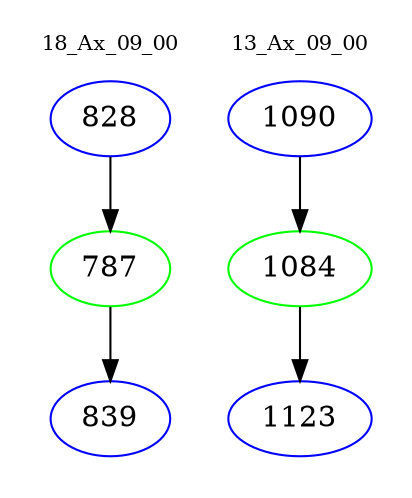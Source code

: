 digraph{
subgraph cluster_0 {
color = white
label = "18_Ax_09_00";
fontsize=10;
T0_828 [label="828", color="blue"]
T0_828 -> T0_787 [color="black"]
T0_787 [label="787", color="green"]
T0_787 -> T0_839 [color="black"]
T0_839 [label="839", color="blue"]
}
subgraph cluster_1 {
color = white
label = "13_Ax_09_00";
fontsize=10;
T1_1090 [label="1090", color="blue"]
T1_1090 -> T1_1084 [color="black"]
T1_1084 [label="1084", color="green"]
T1_1084 -> T1_1123 [color="black"]
T1_1123 [label="1123", color="blue"]
}
}

